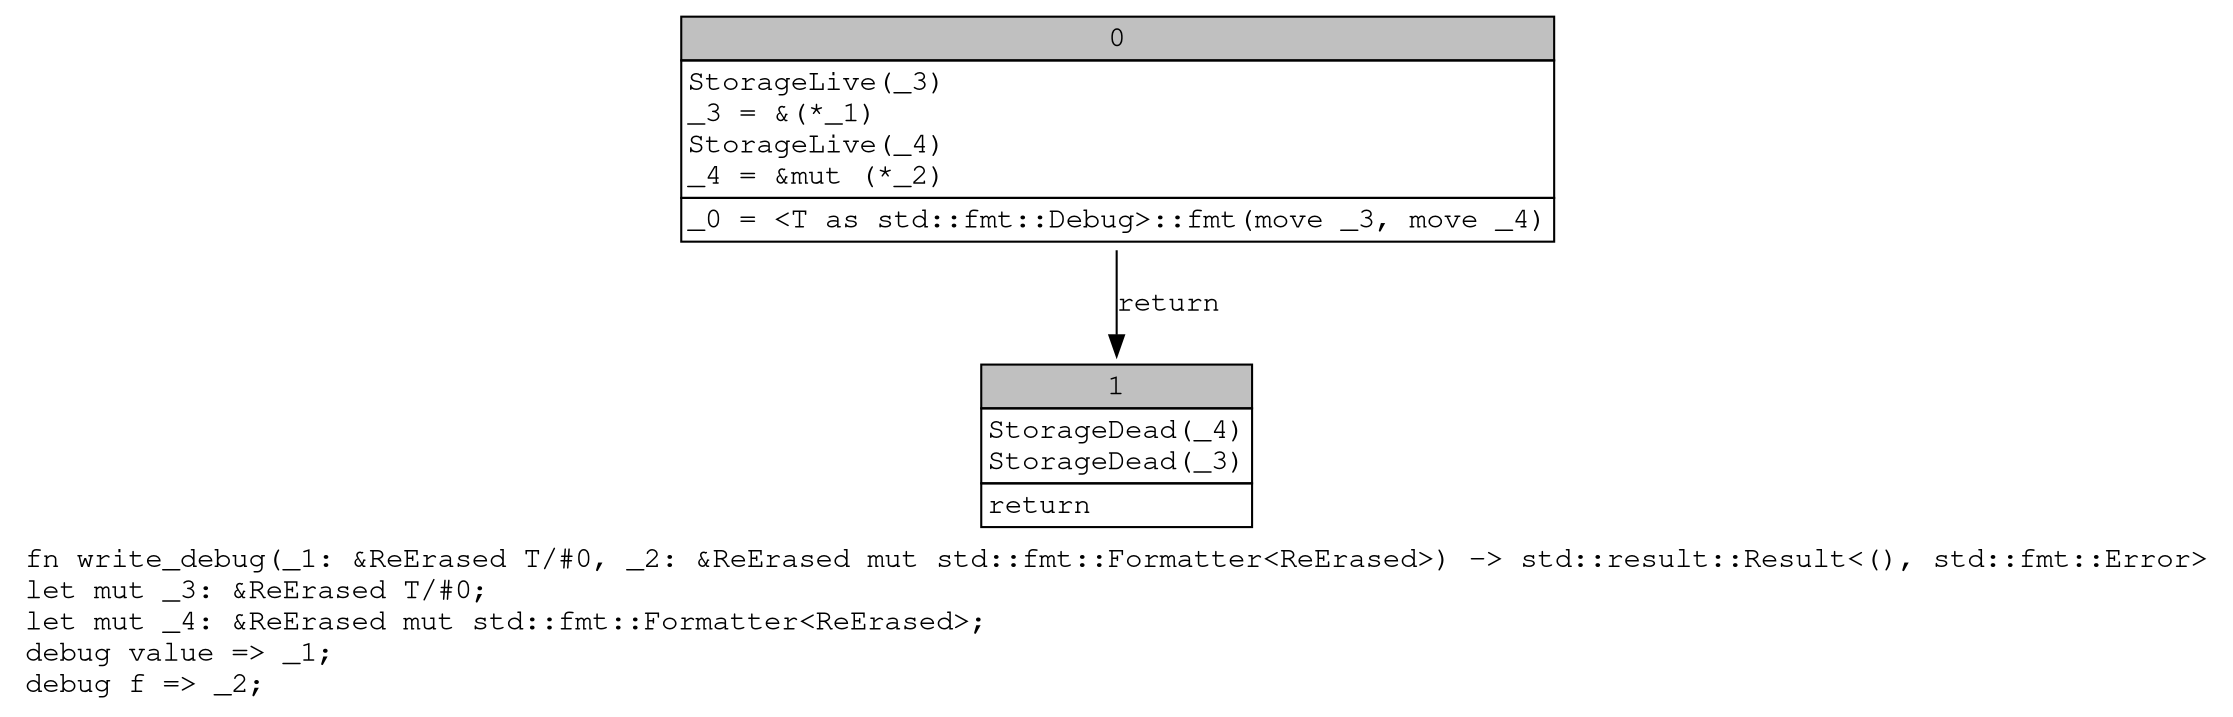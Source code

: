 digraph Mir_0_1055 {
    graph [fontname="Courier, monospace"];
    node [fontname="Courier, monospace"];
    edge [fontname="Courier, monospace"];
    label=<fn write_debug(_1: &amp;ReErased T/#0, _2: &amp;ReErased mut std::fmt::Formatter&lt;ReErased&gt;) -&gt; std::result::Result&lt;(), std::fmt::Error&gt;<br align="left"/>let mut _3: &amp;ReErased T/#0;<br align="left"/>let mut _4: &amp;ReErased mut std::fmt::Formatter&lt;ReErased&gt;;<br align="left"/>debug value =&gt; _1;<br align="left"/>debug f =&gt; _2;<br align="left"/>>;
    bb0__0_1055 [shape="none", label=<<table border="0" cellborder="1" cellspacing="0"><tr><td bgcolor="gray" align="center" colspan="1">0</td></tr><tr><td align="left" balign="left">StorageLive(_3)<br/>_3 = &amp;(*_1)<br/>StorageLive(_4)<br/>_4 = &amp;mut (*_2)<br/></td></tr><tr><td align="left">_0 = &lt;T as std::fmt::Debug&gt;::fmt(move _3, move _4)</td></tr></table>>];
    bb1__0_1055 [shape="none", label=<<table border="0" cellborder="1" cellspacing="0"><tr><td bgcolor="gray" align="center" colspan="1">1</td></tr><tr><td align="left" balign="left">StorageDead(_4)<br/>StorageDead(_3)<br/></td></tr><tr><td align="left">return</td></tr></table>>];
    bb0__0_1055 -> bb1__0_1055 [label="return"];
}
